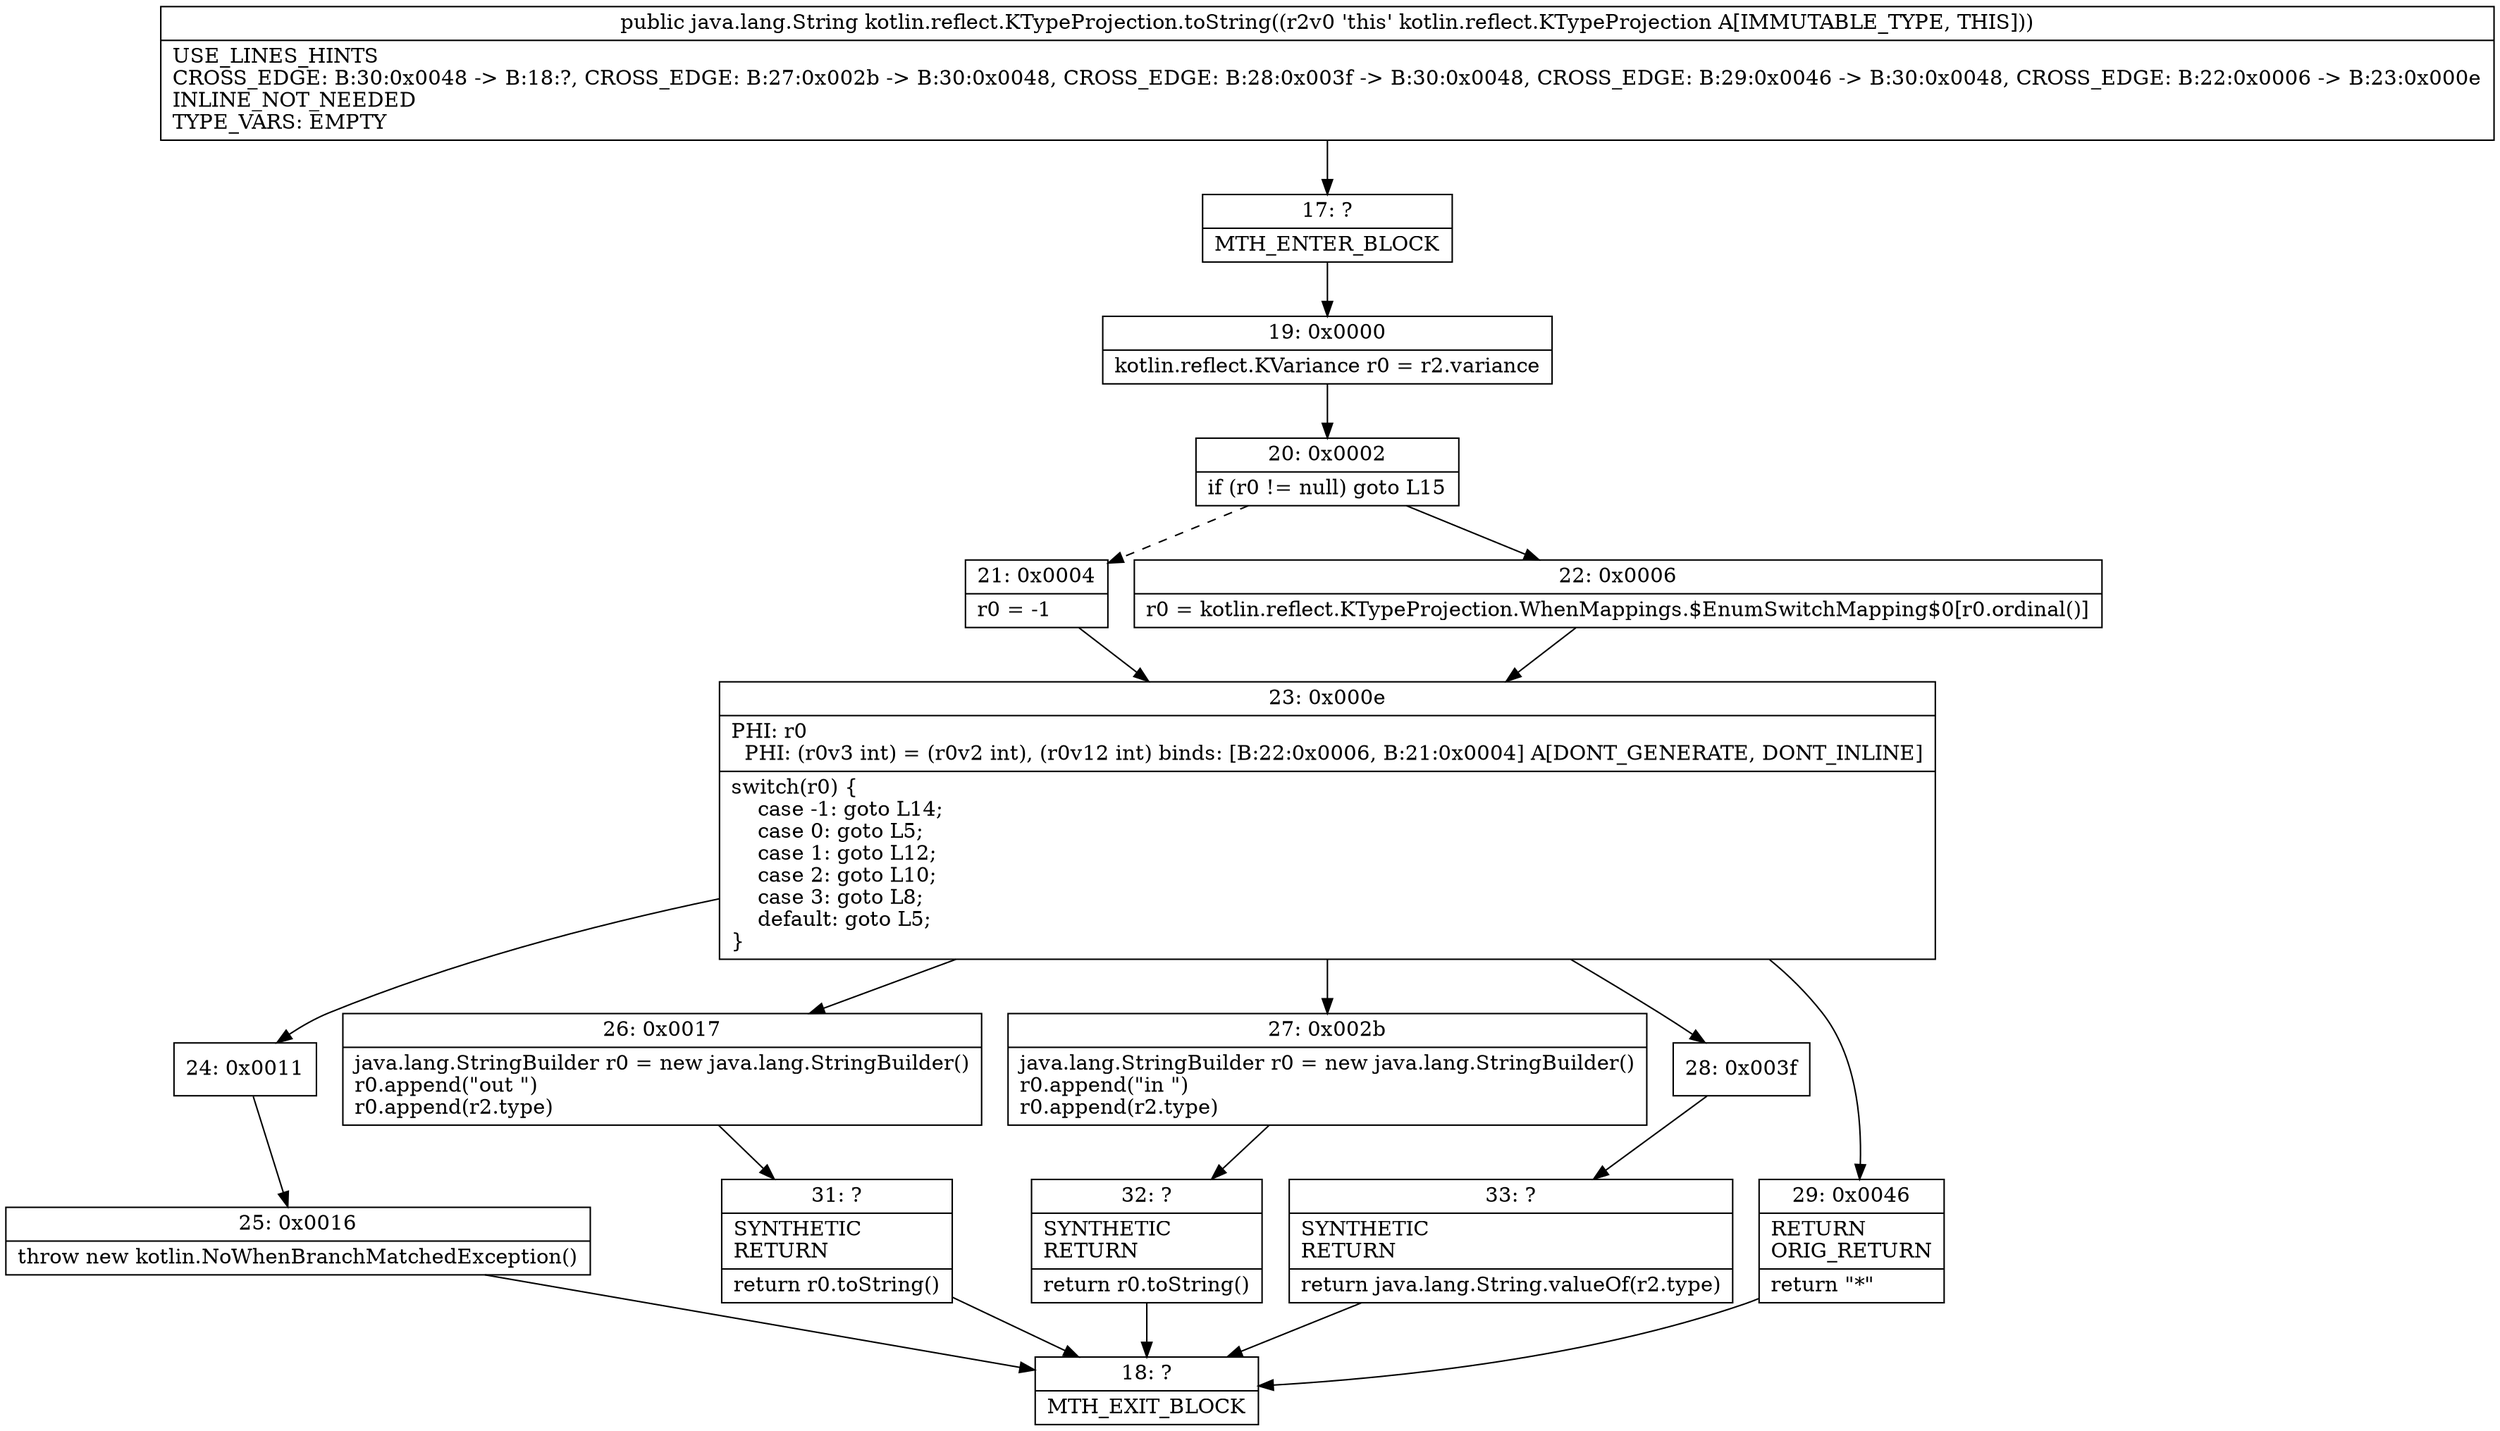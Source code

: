 digraph "CFG forkotlin.reflect.KTypeProjection.toString()Ljava\/lang\/String;" {
Node_17 [shape=record,label="{17\:\ ?|MTH_ENTER_BLOCK\l}"];
Node_19 [shape=record,label="{19\:\ 0x0000|kotlin.reflect.KVariance r0 = r2.variance\l}"];
Node_20 [shape=record,label="{20\:\ 0x0002|if (r0 != null) goto L15\l}"];
Node_21 [shape=record,label="{21\:\ 0x0004|r0 = \-1\l}"];
Node_23 [shape=record,label="{23\:\ 0x000e|PHI: r0 \l  PHI: (r0v3 int) = (r0v2 int), (r0v12 int) binds: [B:22:0x0006, B:21:0x0004] A[DONT_GENERATE, DONT_INLINE]\l|switch(r0) \{\l    case \-1: goto L14;\l    case 0: goto L5;\l    case 1: goto L12;\l    case 2: goto L10;\l    case 3: goto L8;\l    default: goto L5;\l\}\l}"];
Node_24 [shape=record,label="{24\:\ 0x0011}"];
Node_25 [shape=record,label="{25\:\ 0x0016|throw new kotlin.NoWhenBranchMatchedException()\l}"];
Node_18 [shape=record,label="{18\:\ ?|MTH_EXIT_BLOCK\l}"];
Node_26 [shape=record,label="{26\:\ 0x0017|java.lang.StringBuilder r0 = new java.lang.StringBuilder()\lr0.append(\"out \")\lr0.append(r2.type)\l}"];
Node_31 [shape=record,label="{31\:\ ?|SYNTHETIC\lRETURN\l|return r0.toString()\l}"];
Node_27 [shape=record,label="{27\:\ 0x002b|java.lang.StringBuilder r0 = new java.lang.StringBuilder()\lr0.append(\"in \")\lr0.append(r2.type)\l}"];
Node_32 [shape=record,label="{32\:\ ?|SYNTHETIC\lRETURN\l|return r0.toString()\l}"];
Node_28 [shape=record,label="{28\:\ 0x003f}"];
Node_33 [shape=record,label="{33\:\ ?|SYNTHETIC\lRETURN\l|return java.lang.String.valueOf(r2.type)\l}"];
Node_29 [shape=record,label="{29\:\ 0x0046|RETURN\lORIG_RETURN\l|return \"*\"\l}"];
Node_22 [shape=record,label="{22\:\ 0x0006|r0 = kotlin.reflect.KTypeProjection.WhenMappings.$EnumSwitchMapping$0[r0.ordinal()]\l}"];
MethodNode[shape=record,label="{public java.lang.String kotlin.reflect.KTypeProjection.toString((r2v0 'this' kotlin.reflect.KTypeProjection A[IMMUTABLE_TYPE, THIS]))  | USE_LINES_HINTS\lCROSS_EDGE: B:30:0x0048 \-\> B:18:?, CROSS_EDGE: B:27:0x002b \-\> B:30:0x0048, CROSS_EDGE: B:28:0x003f \-\> B:30:0x0048, CROSS_EDGE: B:29:0x0046 \-\> B:30:0x0048, CROSS_EDGE: B:22:0x0006 \-\> B:23:0x000e\lINLINE_NOT_NEEDED\lTYPE_VARS: EMPTY\l}"];
MethodNode -> Node_17;Node_17 -> Node_19;
Node_19 -> Node_20;
Node_20 -> Node_21[style=dashed];
Node_20 -> Node_22;
Node_21 -> Node_23;
Node_23 -> Node_24;
Node_23 -> Node_26;
Node_23 -> Node_27;
Node_23 -> Node_28;
Node_23 -> Node_29;
Node_24 -> Node_25;
Node_25 -> Node_18;
Node_26 -> Node_31;
Node_31 -> Node_18;
Node_27 -> Node_32;
Node_32 -> Node_18;
Node_28 -> Node_33;
Node_33 -> Node_18;
Node_29 -> Node_18;
Node_22 -> Node_23;
}

